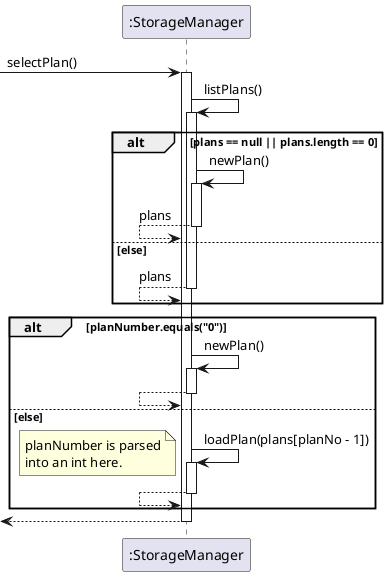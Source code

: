 @startuml
'https://plantuml.com/sequence-diagram

[-> ":StorageManager": selectPlan()
activate ":StorageManager"

":StorageManager" -> ":StorageManager": listPlans()
activate ":StorageManager"

alt plans == null || plans.length == 0
":StorageManager" -> ":StorageManager": newPlan()
activate ":StorageManager"
":StorageManager" <-- ":StorageManager": plans
deactivate ":StorageManager"

else else
":StorageManager" <-- ":StorageManager": plans
deactivate ":StorageManager"
end

alt planNumber.equals("0")
":StorageManager" -> ":StorageManager": newPlan()
activate ":StorageManager"
":StorageManager" <-- ":StorageManager"
deactivate ":StorageManager"

else else
":StorageManager" -> ":StorageManager": loadPlan(plans[planNo - 1])
note left
planNumber is parsed
into an int here.
end note
activate ":StorageManager"
":StorageManager" <-- ":StorageManager"
deactivate ":StorageManager"

end

[<-- ":StorageManager"
deactivate ":StorageManager"

@enduml